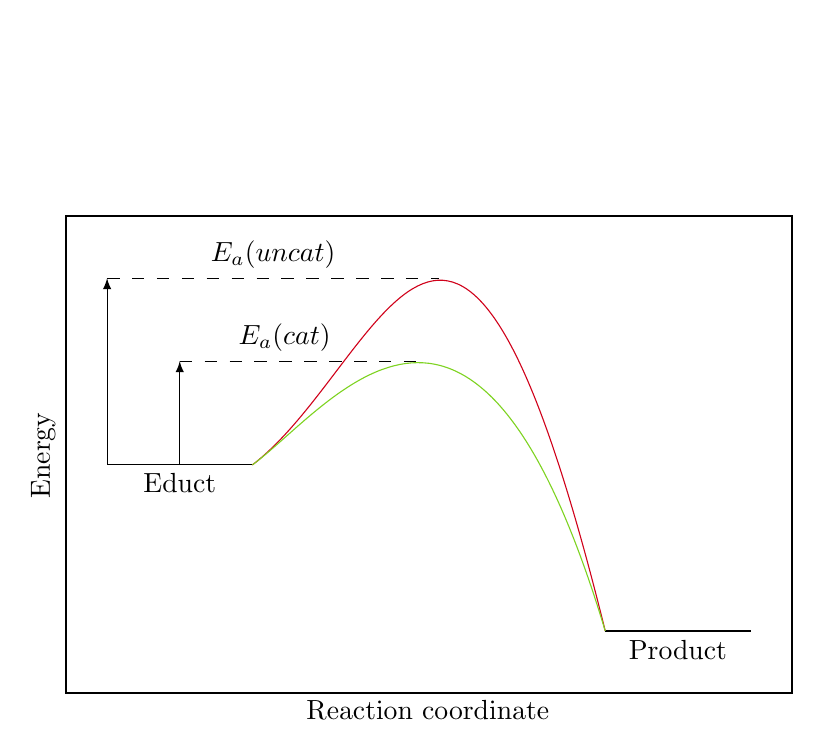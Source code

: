 \begin{tikzpicture}[x=0.75pt,y=0.75pt,yscale=-1,xscale=1]
%\path (0,557); %set diagram left start at 0, and has height of 557
%Straight Lines [id:da8963302898593869] 
\draw    (110,130) -- (180,130) ;
%Curve Lines [id:da25528306667553147] 
\draw [color={rgb, 255:red, 208; green, 2; blue, 27 }  ,draw opacity=1 ]   (180,130) .. controls (243.78,80.98) and (278.25,-80.4) .. (350,210) ;
%Straight Lines [id:da9286679635565723] 
\draw    (350,210) -- (420,210) ;
%Curve Lines [id:da5920006668723389] 
\draw [color={rgb, 255:red, 126; green, 211; blue, 33 }  ,draw opacity=1 ]   (180,130) .. controls (220,100) and (287.55,2.25) .. (350,210) ;
%Shape: Rectangle [id:dp9170110896395716] 
\draw  [line width=0.75]  (90,10) -- (440,10) -- (440,240) -- (90,240) -- cycle ;
%Straight Lines [id:da29019500832361755] 
\draw  [dash pattern={on 4.5pt off 4.5pt}]  (110,40) -- (270,40) ;
%Straight Lines [id:da3043530571809191] 
\draw  [dash pattern={on 4.5pt off 4.5pt}]  (145,80) -- (260,80) ;
%Straight Lines [id:da6765322257918037] 
\draw [latex-]   (145,80) -- (145,130) ;
%Straight Lines [id:da6158891760080316] 
\draw [latex-]   (110,40) -- (110,130) ;

% Text Node
\draw (264.5,242) node [anchor=north] [inner sep=0.75pt]   [align=left] {Reaction coordinate};
% Text Node
\draw (72,125.5) node [anchor=north] [inner sep=0.75pt]  [rotate=-270] [align=left] {Energy};
% Text Node
\draw (195.5,76.6) node [anchor=south] [inner sep=0.75pt]    {$E_{a}( cat)$};
% Text Node
\draw (190,36.6) node [anchor=south] [inner sep=0.75pt]    {$E_{a}( uncat)$};
% Text Node
\draw (385,213) node [anchor=north] [inner sep=0.75pt]   [align=left] {Product};
% Text Node
\draw (145,133) node [anchor=north] [inner sep=0.75pt]   [align=left] {Educt};
\end{tikzpicture}
